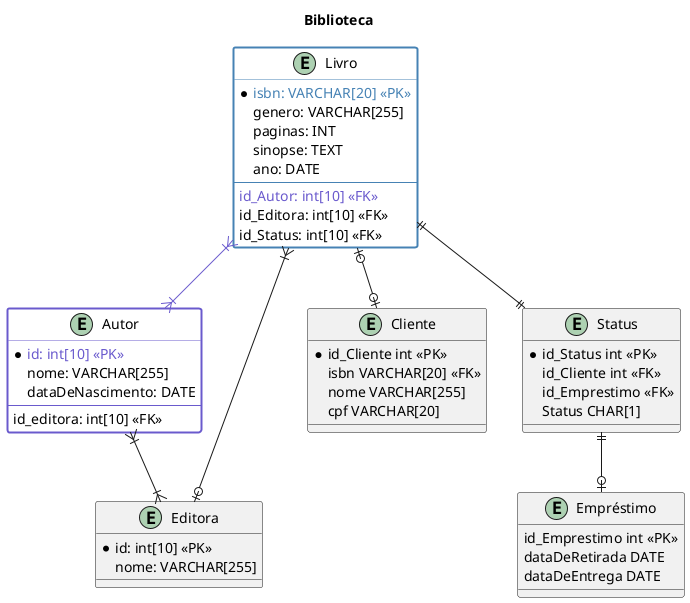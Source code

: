 @startuml biblioteca
title Biblioteca

entity Livro #white;line.bold;line:SteelBlue{
    *<color: SteelBlue>isbn: VARCHAR[20] <<PK>>
    genero: VARCHAR[255]
    paginas: INT
    sinopse: TEXT
    ano: DATE
    --
    <color: SlateBlue>id_Autor: int[10] <<FK>>
    id_Editora: int[10] <<FK>>
    id_Status: int[10] <<FK>>
}

entity Autor #white;line.bold;line:Slateblue{
    *<color: SlateBlue>id: int[10] <<PK>>
    nome: VARCHAR[255]
    dataDeNascimento: DATE
    --
    id_editora: int[10] <<FK>>
}

entity Editora{
    *id: int[10] <<PK>>
    nome: VARCHAR[255]
    
}

entity Cliente{
    *id_Cliente int <<PK>>
    isbn VARCHAR[20] <<FK>>
    nome VARCHAR[255]
    cpf VARCHAR[20]
}

entity Status{
    *id_Status int <<PK>>
    id_Cliente int <<FK>>
    id_Emprestimo <<FK>>
    Status CHAR[1]
}

entity Empréstimo{
    id_Emprestimo int <<PK>>
    dataDeRetirada DATE
    dataDeEntrega DATE    
}

Livro ||--|| Status
Livro }|-[#SlateBlue]-|{ Autor
Livro }|--o| Editora
Livro |o--o| Cliente
Autor }|--|{ Editora
Status ||--o| Empréstimo
@enduml
